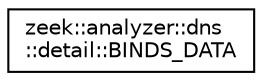 digraph "Graphical Class Hierarchy"
{
 // LATEX_PDF_SIZE
  edge [fontname="Helvetica",fontsize="10",labelfontname="Helvetica",labelfontsize="10"];
  node [fontname="Helvetica",fontsize="10",shape=record];
  rankdir="LR";
  Node0 [label="zeek::analyzer::dns\l::detail::BINDS_DATA",height=0.2,width=0.4,color="black", fillcolor="white", style="filled",URL="$dc/d1d/namespacezeek_1_1analyzer_1_1dns_1_1detail.html#d6/dc4/structzeek_1_1analyzer_1_1dns_1_1detail_1_1BINDS__DATA",tooltip=" "];
}
